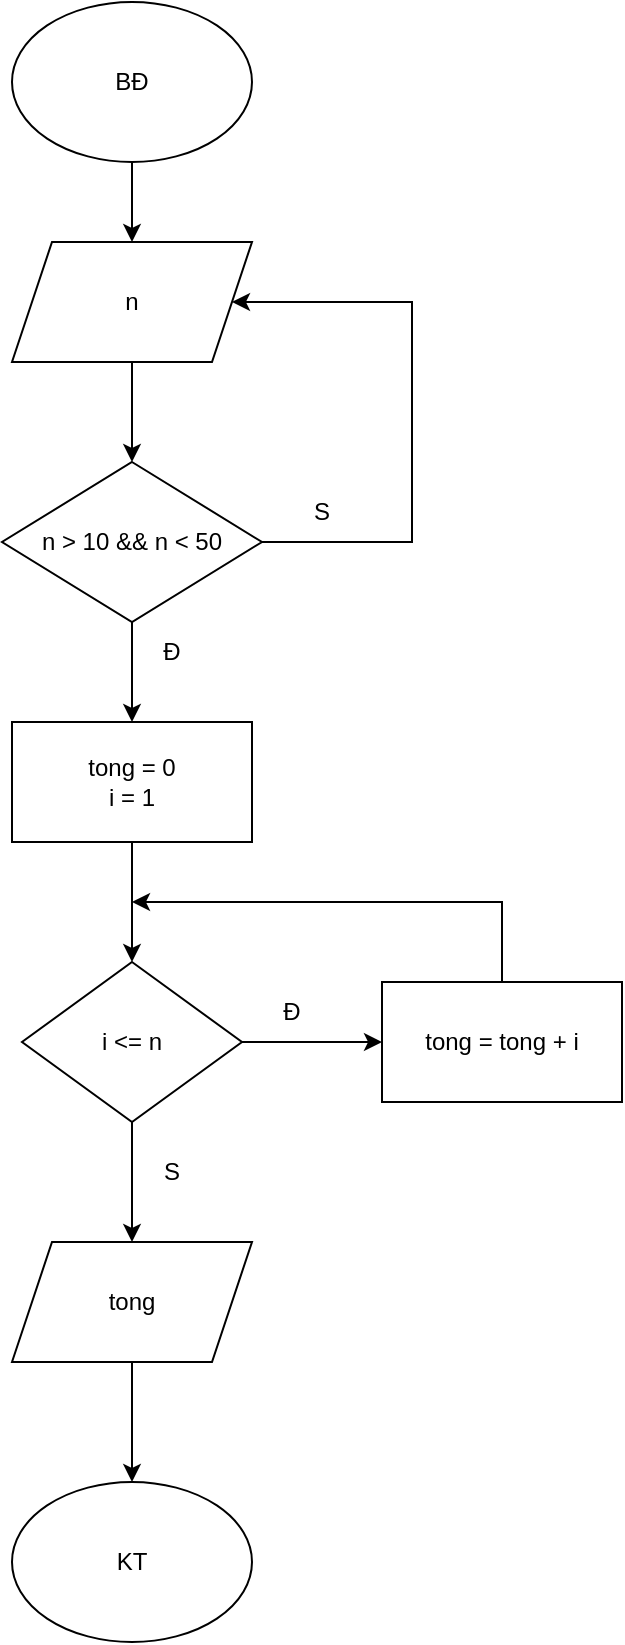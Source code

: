 <mxfile version="24.7.17">
  <diagram name="Page-1" id="ECVN-1OLi_ipyslYjDVe">
    <mxGraphModel dx="1290" dy="629" grid="1" gridSize="10" guides="1" tooltips="1" connect="1" arrows="1" fold="1" page="1" pageScale="1" pageWidth="827" pageHeight="1169" math="0" shadow="0">
      <root>
        <mxCell id="0" />
        <mxCell id="1" parent="0" />
        <mxCell id="NXuklmysrKz3sAeH4Q9_-3" style="edgeStyle=orthogonalEdgeStyle;rounded=0;orthogonalLoop=1;jettySize=auto;html=1;exitX=0.5;exitY=1;exitDx=0;exitDy=0;entryX=0.5;entryY=0;entryDx=0;entryDy=0;" parent="1" source="7ojzrvES75mT1NehH46--1" target="NXuklmysrKz3sAeH4Q9_-1" edge="1">
          <mxGeometry relative="1" as="geometry" />
        </mxCell>
        <mxCell id="7ojzrvES75mT1NehH46--1" value="BĐ" style="ellipse;whiteSpace=wrap;html=1;" parent="1" vertex="1">
          <mxGeometry x="80" width="120" height="80" as="geometry" />
        </mxCell>
        <mxCell id="NXuklmysrKz3sAeH4Q9_-4" style="edgeStyle=orthogonalEdgeStyle;rounded=0;orthogonalLoop=1;jettySize=auto;html=1;exitX=0.5;exitY=1;exitDx=0;exitDy=0;entryX=0.5;entryY=0;entryDx=0;entryDy=0;" parent="1" source="NXuklmysrKz3sAeH4Q9_-1" target="NXuklmysrKz3sAeH4Q9_-2" edge="1">
          <mxGeometry relative="1" as="geometry" />
        </mxCell>
        <mxCell id="NXuklmysrKz3sAeH4Q9_-1" value="n" style="shape=parallelogram;perimeter=parallelogramPerimeter;whiteSpace=wrap;html=1;fixedSize=1;" parent="1" vertex="1">
          <mxGeometry x="80" y="120" width="120" height="60" as="geometry" />
        </mxCell>
        <mxCell id="NXuklmysrKz3sAeH4Q9_-6" style="edgeStyle=orthogonalEdgeStyle;rounded=0;orthogonalLoop=1;jettySize=auto;html=1;exitX=0.5;exitY=1;exitDx=0;exitDy=0;entryX=0.5;entryY=0;entryDx=0;entryDy=0;" parent="1" source="NXuklmysrKz3sAeH4Q9_-2" target="NXuklmysrKz3sAeH4Q9_-5" edge="1">
          <mxGeometry relative="1" as="geometry" />
        </mxCell>
        <mxCell id="NXuklmysrKz3sAeH4Q9_-17" style="edgeStyle=orthogonalEdgeStyle;rounded=0;orthogonalLoop=1;jettySize=auto;html=1;exitX=1;exitY=0.5;exitDx=0;exitDy=0;entryX=1;entryY=0.5;entryDx=0;entryDy=0;" parent="1" source="NXuklmysrKz3sAeH4Q9_-2" target="NXuklmysrKz3sAeH4Q9_-1" edge="1">
          <mxGeometry relative="1" as="geometry">
            <mxPoint x="320" y="150" as="targetPoint" />
            <Array as="points">
              <mxPoint x="280" y="270" />
              <mxPoint x="280" y="150" />
            </Array>
          </mxGeometry>
        </mxCell>
        <mxCell id="NXuklmysrKz3sAeH4Q9_-2" value="n &amp;gt; 10 &amp;amp;&amp;amp; n &amp;lt; 50" style="rhombus;whiteSpace=wrap;html=1;" parent="1" vertex="1">
          <mxGeometry x="75" y="230" width="130" height="80" as="geometry" />
        </mxCell>
        <mxCell id="BEXzXWYAfPBgg5mOrWe8-2" style="edgeStyle=orthogonalEdgeStyle;rounded=0;orthogonalLoop=1;jettySize=auto;html=1;exitX=0.5;exitY=1;exitDx=0;exitDy=0;entryX=0.5;entryY=0;entryDx=0;entryDy=0;" edge="1" parent="1" source="NXuklmysrKz3sAeH4Q9_-5" target="NXuklmysrKz3sAeH4Q9_-8">
          <mxGeometry relative="1" as="geometry" />
        </mxCell>
        <mxCell id="NXuklmysrKz3sAeH4Q9_-5" value="tong = 0&lt;div&gt;i = 1&lt;/div&gt;" style="rounded=0;whiteSpace=wrap;html=1;" parent="1" vertex="1">
          <mxGeometry x="80" y="360" width="120" height="60" as="geometry" />
        </mxCell>
        <mxCell id="BEXzXWYAfPBgg5mOrWe8-3" style="edgeStyle=orthogonalEdgeStyle;rounded=0;orthogonalLoop=1;jettySize=auto;html=1;exitX=0.5;exitY=1;exitDx=0;exitDy=0;entryX=0.5;entryY=0;entryDx=0;entryDy=0;" edge="1" parent="1" source="NXuklmysrKz3sAeH4Q9_-8" target="NXuklmysrKz3sAeH4Q9_-10">
          <mxGeometry relative="1" as="geometry" />
        </mxCell>
        <mxCell id="BEXzXWYAfPBgg5mOrWe8-4" style="edgeStyle=orthogonalEdgeStyle;rounded=0;orthogonalLoop=1;jettySize=auto;html=1;exitX=1;exitY=0.5;exitDx=0;exitDy=0;" edge="1" parent="1" source="NXuklmysrKz3sAeH4Q9_-8" target="NXuklmysrKz3sAeH4Q9_-9">
          <mxGeometry relative="1" as="geometry" />
        </mxCell>
        <mxCell id="NXuklmysrKz3sAeH4Q9_-8" value="i &amp;lt;= n" style="rhombus;whiteSpace=wrap;html=1;" parent="1" vertex="1">
          <mxGeometry x="85" y="480" width="110" height="80" as="geometry" />
        </mxCell>
        <mxCell id="BEXzXWYAfPBgg5mOrWe8-6" style="edgeStyle=orthogonalEdgeStyle;rounded=0;orthogonalLoop=1;jettySize=auto;html=1;exitX=0.5;exitY=0;exitDx=0;exitDy=0;" edge="1" parent="1" source="NXuklmysrKz3sAeH4Q9_-9">
          <mxGeometry relative="1" as="geometry">
            <mxPoint x="140" y="450" as="targetPoint" />
            <Array as="points">
              <mxPoint x="325" y="450" />
              <mxPoint x="200" y="450" />
            </Array>
          </mxGeometry>
        </mxCell>
        <mxCell id="NXuklmysrKz3sAeH4Q9_-9" value="tong = tong + i" style="rounded=0;whiteSpace=wrap;html=1;" parent="1" vertex="1">
          <mxGeometry x="265" y="490" width="120" height="60" as="geometry" />
        </mxCell>
        <mxCell id="NXuklmysrKz3sAeH4Q9_-15" style="edgeStyle=orthogonalEdgeStyle;rounded=0;orthogonalLoop=1;jettySize=auto;html=1;exitX=0.5;exitY=1;exitDx=0;exitDy=0;" parent="1" source="NXuklmysrKz3sAeH4Q9_-10" target="NXuklmysrKz3sAeH4Q9_-11" edge="1">
          <mxGeometry relative="1" as="geometry" />
        </mxCell>
        <mxCell id="NXuklmysrKz3sAeH4Q9_-10" value="tong" style="shape=parallelogram;perimeter=parallelogramPerimeter;whiteSpace=wrap;html=1;fixedSize=1;" parent="1" vertex="1">
          <mxGeometry x="80" y="620" width="120" height="60" as="geometry" />
        </mxCell>
        <mxCell id="NXuklmysrKz3sAeH4Q9_-11" value="KT" style="ellipse;whiteSpace=wrap;html=1;" parent="1" vertex="1">
          <mxGeometry x="80" y="740" width="120" height="80" as="geometry" />
        </mxCell>
        <mxCell id="NXuklmysrKz3sAeH4Q9_-16" value="Đ" style="text;html=1;align=center;verticalAlign=middle;whiteSpace=wrap;rounded=0;" parent="1" vertex="1">
          <mxGeometry x="130" y="310" width="60" height="30" as="geometry" />
        </mxCell>
        <mxCell id="NXuklmysrKz3sAeH4Q9_-18" value="S" style="text;html=1;align=center;verticalAlign=middle;whiteSpace=wrap;rounded=0;" parent="1" vertex="1">
          <mxGeometry x="205" y="240" width="60" height="30" as="geometry" />
        </mxCell>
        <mxCell id="NXuklmysrKz3sAeH4Q9_-19" value="Đ" style="text;html=1;align=center;verticalAlign=middle;whiteSpace=wrap;rounded=0;" parent="1" vertex="1">
          <mxGeometry x="190" y="490" width="60" height="30" as="geometry" />
        </mxCell>
        <mxCell id="BEXzXWYAfPBgg5mOrWe8-1" value="S" style="text;html=1;align=center;verticalAlign=middle;whiteSpace=wrap;rounded=0;" vertex="1" parent="1">
          <mxGeometry x="130" y="570" width="60" height="30" as="geometry" />
        </mxCell>
      </root>
    </mxGraphModel>
  </diagram>
</mxfile>

